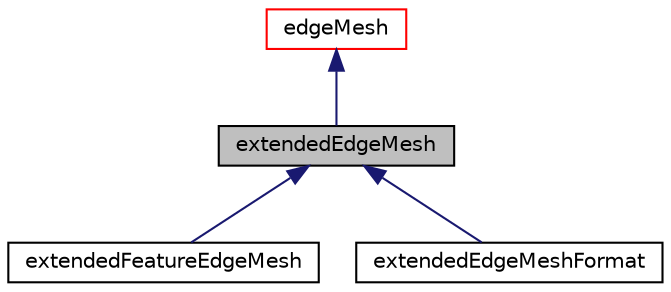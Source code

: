 digraph "extendedEdgeMesh"
{
  bgcolor="transparent";
  edge [fontname="Helvetica",fontsize="10",labelfontname="Helvetica",labelfontsize="10"];
  node [fontname="Helvetica",fontsize="10",shape=record];
  Node1 [label="extendedEdgeMesh",height=0.2,width=0.4,color="black", fillcolor="grey75", style="filled", fontcolor="black"];
  Node2 -> Node1 [dir="back",color="midnightblue",fontsize="10",style="solid",fontname="Helvetica"];
  Node2 [label="edgeMesh",height=0.2,width=0.4,color="red",URL="$a00626.html",tooltip="Points connected by edges. "];
  Node1 -> Node3 [dir="back",color="midnightblue",fontsize="10",style="solid",fontname="Helvetica"];
  Node3 [label="extendedFeatureEdgeMesh",height=0.2,width=0.4,color="black",URL="$a00712.html",tooltip="extendedEdgeMesh + IO. "];
  Node1 -> Node4 [dir="back",color="midnightblue",fontsize="10",style="solid",fontname="Helvetica"];
  Node4 [label="extendedEdgeMeshFormat",height=0.2,width=0.4,color="black",URL="$a00710.html",tooltip="Provide a means of reading/writing the single-file OpenFOAM extendedEdgeMesh format. "];
}
